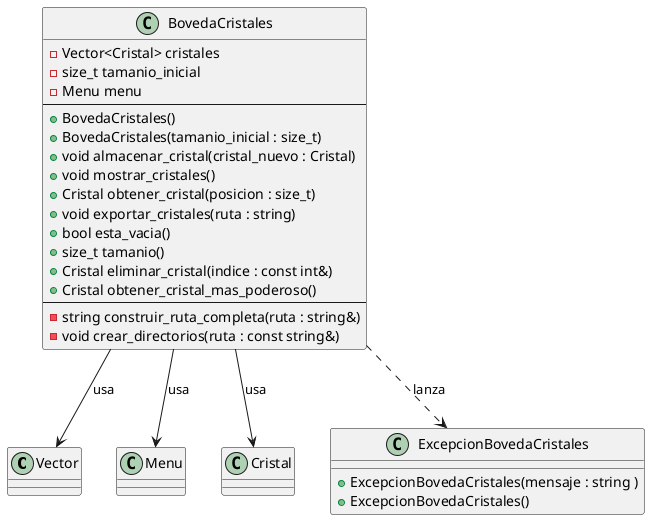 @startuml
'https://plantuml.com/class-diagram
class Vector
class Menu
class Cristal

class ExcepcionBovedaCristales {
    + ExcepcionBovedaCristales(mensaje : string )
    + ExcepcionBovedaCristales()
}

class BovedaCristales {
    - Vector<Cristal> cristales
    - size_t tamanio_inicial
    - Menu menu
    ---
    + BovedaCristales()
    + BovedaCristales(tamanio_inicial : size_t)
    + void almacenar_cristal(cristal_nuevo : Cristal)
    + void mostrar_cristales()
    + Cristal obtener_cristal(posicion : size_t)
    + void exportar_cristales(ruta : string)
    + bool esta_vacia()
    + size_t tamanio()
    + Cristal eliminar_cristal(indice : const int&)
    + Cristal obtener_cristal_mas_poderoso()
    ---
    - string construir_ruta_completa(ruta : string&)
    - void crear_directorios(ruta : const string&)
}

' Relaciones
BovedaCristales --> Vector : "usa"
BovedaCristales --> Menu : "usa"
BovedaCristales --> Cristal : "usa"
BovedaCristales ..> ExcepcionBovedaCristales : "lanza"
@enduml
